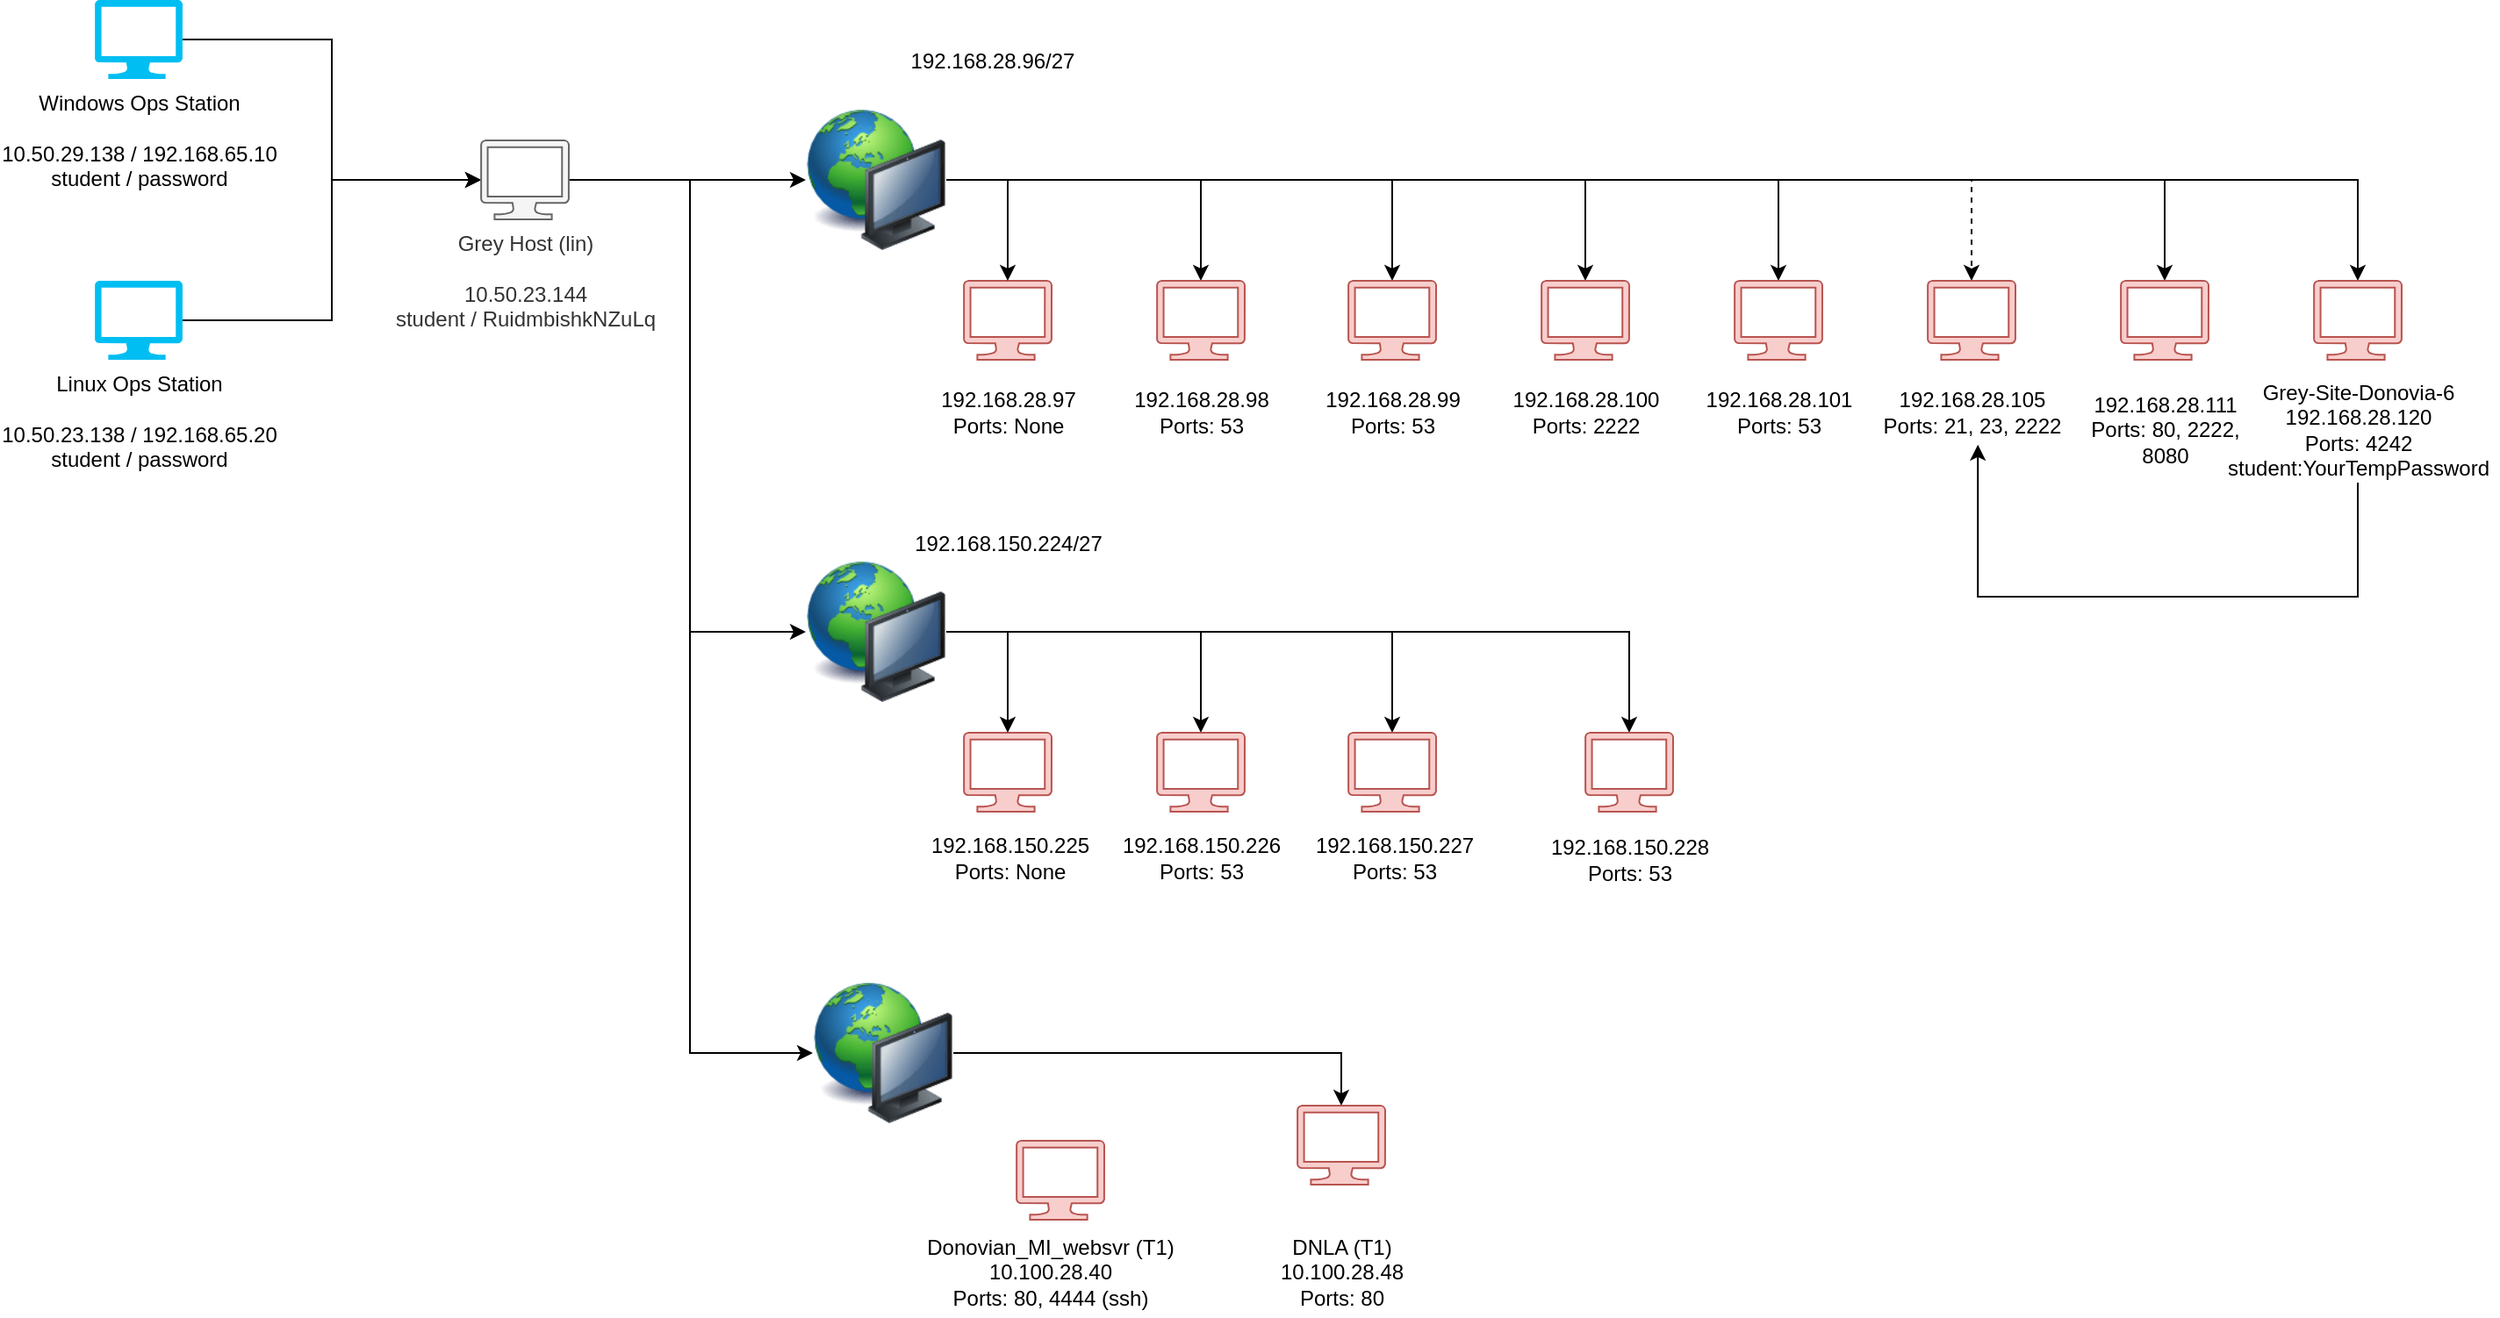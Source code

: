 <mxfile version="17.1.1" type="github">
  <diagram id="FVTB6eCvjAsudvaujAqm" name="Page-1">
    <mxGraphModel dx="1283" dy="687" grid="1" gridSize="10" guides="1" tooltips="1" connect="1" arrows="1" fold="1" page="1" pageScale="1" pageWidth="1100" pageHeight="850" math="0" shadow="0">
      <root>
        <mxCell id="0" />
        <mxCell id="1" parent="0" />
        <mxCell id="izwD1ermn6o2qZZVHTIV-5" style="edgeStyle=orthogonalEdgeStyle;rounded=0;orthogonalLoop=1;jettySize=auto;html=1;entryX=0;entryY=0.5;entryDx=0;entryDy=0;entryPerimeter=0;" parent="1" source="izwD1ermn6o2qZZVHTIV-1" target="izwD1ermn6o2qZZVHTIV-3" edge="1">
          <mxGeometry relative="1" as="geometry" />
        </mxCell>
        <mxCell id="izwD1ermn6o2qZZVHTIV-1" value="Linux Ops Station&lt;br&gt;&lt;br&gt;10.50.23.138 / 192.168.65.20&lt;br&gt;student / password" style="verticalLabelPosition=bottom;html=1;verticalAlign=top;align=center;strokeColor=none;fillColor=#00BEF2;shape=mxgraph.azure.computer;pointerEvents=1;" parent="1" vertex="1">
          <mxGeometry x="61" y="200" width="50" height="45" as="geometry" />
        </mxCell>
        <mxCell id="izwD1ermn6o2qZZVHTIV-4" style="edgeStyle=orthogonalEdgeStyle;rounded=0;orthogonalLoop=1;jettySize=auto;html=1;entryX=0;entryY=0.5;entryDx=0;entryDy=0;entryPerimeter=0;" parent="1" source="izwD1ermn6o2qZZVHTIV-2" target="izwD1ermn6o2qZZVHTIV-3" edge="1">
          <mxGeometry relative="1" as="geometry" />
        </mxCell>
        <mxCell id="izwD1ermn6o2qZZVHTIV-2" value="Windows Ops Station&lt;br&gt;&lt;br&gt;10.50.29.138 / 192.168.65.10&lt;br&gt;student / password" style="verticalLabelPosition=bottom;html=1;verticalAlign=top;align=center;strokeColor=none;fillColor=#00BEF2;shape=mxgraph.azure.computer;pointerEvents=1;" parent="1" vertex="1">
          <mxGeometry x="61" y="40" width="50" height="45" as="geometry" />
        </mxCell>
        <mxCell id="izwD1ermn6o2qZZVHTIV-11" style="edgeStyle=orthogonalEdgeStyle;rounded=0;orthogonalLoop=1;jettySize=auto;html=1;entryX=0;entryY=0.5;entryDx=0;entryDy=0;" parent="1" source="izwD1ermn6o2qZZVHTIV-3" target="izwD1ermn6o2qZZVHTIV-7" edge="1">
          <mxGeometry relative="1" as="geometry" />
        </mxCell>
        <mxCell id="izwD1ermn6o2qZZVHTIV-21" style="edgeStyle=orthogonalEdgeStyle;rounded=0;orthogonalLoop=1;jettySize=auto;html=1;entryX=0;entryY=0.5;entryDx=0;entryDy=0;" parent="1" source="izwD1ermn6o2qZZVHTIV-3" target="izwD1ermn6o2qZZVHTIV-17" edge="1">
          <mxGeometry relative="1" as="geometry">
            <Array as="points">
              <mxPoint x="400" y="143" />
              <mxPoint x="400" y="400" />
            </Array>
          </mxGeometry>
        </mxCell>
        <mxCell id="a8j4Nl5_mCWLMUD-GGag-40" style="edgeStyle=orthogonalEdgeStyle;rounded=0;orthogonalLoop=1;jettySize=auto;html=1;exitX=1;exitY=0.5;exitDx=0;exitDy=0;exitPerimeter=0;entryX=0;entryY=0.5;entryDx=0;entryDy=0;" parent="1" source="izwD1ermn6o2qZZVHTIV-3" target="a8j4Nl5_mCWLMUD-GGag-39" edge="1">
          <mxGeometry relative="1" as="geometry">
            <Array as="points">
              <mxPoint x="400" y="143" />
              <mxPoint x="400" y="640" />
            </Array>
          </mxGeometry>
        </mxCell>
        <mxCell id="izwD1ermn6o2qZZVHTIV-3" value="Grey Host (lin)&lt;br&gt;&lt;br&gt;10.50.23.144&lt;br&gt;student / RuidmbishkNZuLq" style="verticalLabelPosition=bottom;html=1;verticalAlign=top;align=center;strokeColor=#666666;fillColor=#f5f5f5;shape=mxgraph.azure.computer;pointerEvents=1;fontColor=#333333;" parent="1" vertex="1">
          <mxGeometry x="281" y="120" width="50" height="45" as="geometry" />
        </mxCell>
        <mxCell id="izwD1ermn6o2qZZVHTIV-6" value="" style="verticalLabelPosition=bottom;html=1;verticalAlign=top;align=center;strokeColor=#b85450;fillColor=#f8cecc;shape=mxgraph.azure.computer;pointerEvents=1;" parent="1" vertex="1">
          <mxGeometry x="556" y="200" width="50" height="45" as="geometry" />
        </mxCell>
        <mxCell id="izwD1ermn6o2qZZVHTIV-22" style="edgeStyle=orthogonalEdgeStyle;rounded=0;orthogonalLoop=1;jettySize=auto;html=1;entryX=0.5;entryY=0;entryDx=0;entryDy=0;entryPerimeter=0;" parent="1" source="izwD1ermn6o2qZZVHTIV-7" target="izwD1ermn6o2qZZVHTIV-6" edge="1">
          <mxGeometry relative="1" as="geometry" />
        </mxCell>
        <mxCell id="izwD1ermn6o2qZZVHTIV-23" style="edgeStyle=orthogonalEdgeStyle;rounded=0;orthogonalLoop=1;jettySize=auto;html=1;" parent="1" source="izwD1ermn6o2qZZVHTIV-7" target="izwD1ermn6o2qZZVHTIV-10" edge="1">
          <mxGeometry relative="1" as="geometry" />
        </mxCell>
        <mxCell id="izwD1ermn6o2qZZVHTIV-24" style="edgeStyle=orthogonalEdgeStyle;rounded=0;orthogonalLoop=1;jettySize=auto;html=1;" parent="1" source="izwD1ermn6o2qZZVHTIV-7" target="izwD1ermn6o2qZZVHTIV-9" edge="1">
          <mxGeometry relative="1" as="geometry" />
        </mxCell>
        <mxCell id="izwD1ermn6o2qZZVHTIV-25" style="edgeStyle=orthogonalEdgeStyle;rounded=0;orthogonalLoop=1;jettySize=auto;html=1;" parent="1" source="izwD1ermn6o2qZZVHTIV-7" target="izwD1ermn6o2qZZVHTIV-8" edge="1">
          <mxGeometry relative="1" as="geometry" />
        </mxCell>
        <mxCell id="a8j4Nl5_mCWLMUD-GGag-21" style="edgeStyle=orthogonalEdgeStyle;rounded=0;orthogonalLoop=1;jettySize=auto;html=1;exitX=1;exitY=0.5;exitDx=0;exitDy=0;entryX=0.5;entryY=0;entryDx=0;entryDy=0;entryPerimeter=0;" parent="1" source="izwD1ermn6o2qZZVHTIV-7" target="a8j4Nl5_mCWLMUD-GGag-15" edge="1">
          <mxGeometry relative="1" as="geometry" />
        </mxCell>
        <mxCell id="a8j4Nl5_mCWLMUD-GGag-22" style="edgeStyle=orthogonalEdgeStyle;rounded=0;orthogonalLoop=1;jettySize=auto;html=1;exitX=1;exitY=0.5;exitDx=0;exitDy=0;entryX=0.5;entryY=0;entryDx=0;entryDy=0;entryPerimeter=0;dashed=1;" parent="1" source="izwD1ermn6o2qZZVHTIV-7" target="a8j4Nl5_mCWLMUD-GGag-17" edge="1">
          <mxGeometry relative="1" as="geometry" />
        </mxCell>
        <mxCell id="a8j4Nl5_mCWLMUD-GGag-32" style="edgeStyle=orthogonalEdgeStyle;rounded=0;orthogonalLoop=1;jettySize=auto;html=1;exitX=1;exitY=0.5;exitDx=0;exitDy=0;entryX=0.5;entryY=0;entryDx=0;entryDy=0;entryPerimeter=0;" parent="1" source="izwD1ermn6o2qZZVHTIV-7" target="a8j4Nl5_mCWLMUD-GGag-27" edge="1">
          <mxGeometry relative="1" as="geometry" />
        </mxCell>
        <mxCell id="a8j4Nl5_mCWLMUD-GGag-33" style="edgeStyle=orthogonalEdgeStyle;rounded=0;orthogonalLoop=1;jettySize=auto;html=1;exitX=1;exitY=0.5;exitDx=0;exitDy=0;entryX=0.5;entryY=0;entryDx=0;entryDy=0;entryPerimeter=0;" parent="1" source="izwD1ermn6o2qZZVHTIV-7" target="a8j4Nl5_mCWLMUD-GGag-29" edge="1">
          <mxGeometry relative="1" as="geometry" />
        </mxCell>
        <mxCell id="izwD1ermn6o2qZZVHTIV-7" value="" style="image;html=1;image=img/lib/clip_art/computers/Network_128x128.png;fillColor=#f8cecc;strokeColor=#b85450;" parent="1" vertex="1">
          <mxGeometry x="466" y="102.5" width="80" height="80" as="geometry" />
        </mxCell>
        <mxCell id="izwD1ermn6o2qZZVHTIV-8" value="" style="verticalLabelPosition=bottom;html=1;verticalAlign=top;align=center;strokeColor=#b85450;fillColor=#f8cecc;shape=mxgraph.azure.computer;pointerEvents=1;" parent="1" vertex="1">
          <mxGeometry x="885" y="200" width="50" height="45" as="geometry" />
        </mxCell>
        <mxCell id="izwD1ermn6o2qZZVHTIV-9" value="" style="verticalLabelPosition=bottom;html=1;verticalAlign=top;align=center;strokeColor=#b85450;fillColor=#f8cecc;shape=mxgraph.azure.computer;pointerEvents=1;" parent="1" vertex="1">
          <mxGeometry x="775" y="200" width="50" height="45" as="geometry" />
        </mxCell>
        <mxCell id="izwD1ermn6o2qZZVHTIV-10" value="" style="verticalLabelPosition=bottom;html=1;verticalAlign=top;align=center;strokeColor=#b85450;fillColor=#f8cecc;shape=mxgraph.azure.computer;pointerEvents=1;" parent="1" vertex="1">
          <mxGeometry x="666" y="200" width="50" height="45" as="geometry" />
        </mxCell>
        <mxCell id="izwD1ermn6o2qZZVHTIV-16" value="" style="verticalLabelPosition=bottom;html=1;verticalAlign=top;align=center;strokeColor=#b85450;fillColor=#f8cecc;shape=mxgraph.azure.computer;pointerEvents=1;" parent="1" vertex="1">
          <mxGeometry x="556" y="457.5" width="50" height="45" as="geometry" />
        </mxCell>
        <mxCell id="izwD1ermn6o2qZZVHTIV-26" style="edgeStyle=orthogonalEdgeStyle;rounded=0;orthogonalLoop=1;jettySize=auto;html=1;" parent="1" source="izwD1ermn6o2qZZVHTIV-17" target="izwD1ermn6o2qZZVHTIV-16" edge="1">
          <mxGeometry relative="1" as="geometry" />
        </mxCell>
        <mxCell id="izwD1ermn6o2qZZVHTIV-27" style="edgeStyle=orthogonalEdgeStyle;rounded=0;orthogonalLoop=1;jettySize=auto;html=1;" parent="1" source="izwD1ermn6o2qZZVHTIV-17" target="izwD1ermn6o2qZZVHTIV-20" edge="1">
          <mxGeometry relative="1" as="geometry" />
        </mxCell>
        <mxCell id="izwD1ermn6o2qZZVHTIV-29" style="edgeStyle=orthogonalEdgeStyle;rounded=0;orthogonalLoop=1;jettySize=auto;html=1;entryX=0.5;entryY=0;entryDx=0;entryDy=0;entryPerimeter=0;" parent="1" source="izwD1ermn6o2qZZVHTIV-17" target="izwD1ermn6o2qZZVHTIV-19" edge="1">
          <mxGeometry relative="1" as="geometry" />
        </mxCell>
        <mxCell id="izwD1ermn6o2qZZVHTIV-30" style="edgeStyle=orthogonalEdgeStyle;rounded=0;orthogonalLoop=1;jettySize=auto;html=1;entryX=0.5;entryY=0;entryDx=0;entryDy=0;entryPerimeter=0;" parent="1" source="izwD1ermn6o2qZZVHTIV-17" target="izwD1ermn6o2qZZVHTIV-18" edge="1">
          <mxGeometry relative="1" as="geometry" />
        </mxCell>
        <mxCell id="izwD1ermn6o2qZZVHTIV-17" value="" style="image;html=1;image=img/lib/clip_art/computers/Network_128x128.png;fillColor=#f8cecc;strokeColor=#b85450;" parent="1" vertex="1">
          <mxGeometry x="466" y="360" width="80" height="80" as="geometry" />
        </mxCell>
        <mxCell id="izwD1ermn6o2qZZVHTIV-18" value="" style="verticalLabelPosition=bottom;html=1;verticalAlign=top;align=center;strokeColor=#b85450;fillColor=#f8cecc;shape=mxgraph.azure.computer;pointerEvents=1;" parent="1" vertex="1">
          <mxGeometry x="910" y="457.5" width="50" height="45" as="geometry" />
        </mxCell>
        <mxCell id="izwD1ermn6o2qZZVHTIV-19" value="" style="verticalLabelPosition=bottom;html=1;verticalAlign=top;align=center;strokeColor=#b85450;fillColor=#f8cecc;shape=mxgraph.azure.computer;pointerEvents=1;" parent="1" vertex="1">
          <mxGeometry x="775" y="457.5" width="50" height="45" as="geometry" />
        </mxCell>
        <mxCell id="izwD1ermn6o2qZZVHTIV-20" value="" style="verticalLabelPosition=bottom;html=1;verticalAlign=top;align=center;strokeColor=#b85450;fillColor=#f8cecc;shape=mxgraph.azure.computer;pointerEvents=1;" parent="1" vertex="1">
          <mxGeometry x="666" y="457.5" width="50" height="45" as="geometry" />
        </mxCell>
        <mxCell id="a8j4Nl5_mCWLMUD-GGag-2" value="192.168.28.100&lt;br&gt;Ports: 2222" style="text;html=1;align=center;verticalAlign=middle;resizable=0;points=[];autosize=1;strokeColor=none;fillColor=none;" parent="1" vertex="1">
          <mxGeometry x="860" y="260" width="100" height="30" as="geometry" />
        </mxCell>
        <mxCell id="a8j4Nl5_mCWLMUD-GGag-3" value="192.168.28.96/27" style="text;html=1;align=center;verticalAlign=middle;resizable=0;points=[];autosize=1;strokeColor=none;fillColor=none;" parent="1" vertex="1">
          <mxGeometry x="517" y="65" width="110" height="20" as="geometry" />
        </mxCell>
        <mxCell id="a8j4Nl5_mCWLMUD-GGag-4" value="192.168.28.97&lt;br&gt;Ports: None" style="text;html=1;align=center;verticalAlign=middle;resizable=0;points=[];autosize=1;strokeColor=none;fillColor=none;" parent="1" vertex="1">
          <mxGeometry x="536" y="260" width="90" height="30" as="geometry" />
        </mxCell>
        <mxCell id="a8j4Nl5_mCWLMUD-GGag-5" value="192.168.28.98&lt;br&gt;Ports: 53" style="text;html=1;align=center;verticalAlign=middle;resizable=0;points=[];autosize=1;strokeColor=none;fillColor=none;" parent="1" vertex="1">
          <mxGeometry x="646" y="260" width="90" height="30" as="geometry" />
        </mxCell>
        <mxCell id="a8j4Nl5_mCWLMUD-GGag-7" value="192.168.28.99&lt;br&gt;Ports: 53" style="text;html=1;align=center;verticalAlign=middle;resizable=0;points=[];autosize=1;strokeColor=none;fillColor=none;" parent="1" vertex="1">
          <mxGeometry x="755" y="260" width="90" height="30" as="geometry" />
        </mxCell>
        <mxCell id="a8j4Nl5_mCWLMUD-GGag-8" value="192.168.28.105&lt;br&gt;Ports: 21, 23, 2222" style="text;html=1;align=center;verticalAlign=middle;resizable=0;points=[];autosize=1;strokeColor=none;fillColor=none;" parent="1" vertex="1">
          <mxGeometry x="1070" y="260" width="120" height="30" as="geometry" />
        </mxCell>
        <mxCell id="a8j4Nl5_mCWLMUD-GGag-15" value="" style="verticalLabelPosition=bottom;html=1;verticalAlign=top;align=center;strokeColor=#b85450;fillColor=#f8cecc;shape=mxgraph.azure.computer;pointerEvents=1;" parent="1" vertex="1">
          <mxGeometry x="995" y="200" width="50" height="45" as="geometry" />
        </mxCell>
        <mxCell id="a8j4Nl5_mCWLMUD-GGag-16" value="192.168.28.101&lt;br&gt;Ports: 53" style="text;html=1;align=center;verticalAlign=middle;resizable=0;points=[];autosize=1;strokeColor=none;fillColor=none;" parent="1" vertex="1">
          <mxGeometry x="970" y="260" width="100" height="30" as="geometry" />
        </mxCell>
        <mxCell id="a8j4Nl5_mCWLMUD-GGag-17" value="" style="verticalLabelPosition=bottom;html=1;verticalAlign=top;align=center;strokeColor=#b85450;fillColor=#f8cecc;shape=mxgraph.azure.computer;pointerEvents=1;" parent="1" vertex="1">
          <mxGeometry x="1105" y="200" width="50" height="45" as="geometry" />
        </mxCell>
        <mxCell id="a8j4Nl5_mCWLMUD-GGag-27" value="" style="verticalLabelPosition=bottom;html=1;verticalAlign=top;align=center;strokeColor=#b85450;fillColor=#f8cecc;shape=mxgraph.azure.computer;pointerEvents=1;" parent="1" vertex="1">
          <mxGeometry x="1215" y="200" width="50" height="45" as="geometry" />
        </mxCell>
        <mxCell id="a8j4Nl5_mCWLMUD-GGag-28" value="192.168.28.111&lt;br&gt;Ports: 80, 2222,&lt;br&gt;8080" style="text;html=1;align=center;verticalAlign=middle;resizable=0;points=[];autosize=1;strokeColor=none;fillColor=none;" parent="1" vertex="1">
          <mxGeometry x="1190" y="260" width="100" height="50" as="geometry" />
        </mxCell>
        <mxCell id="a8j4Nl5_mCWLMUD-GGag-29" value="" style="verticalLabelPosition=bottom;html=1;verticalAlign=top;align=center;strokeColor=#b85450;fillColor=#f8cecc;shape=mxgraph.azure.computer;pointerEvents=1;" parent="1" vertex="1">
          <mxGeometry x="1325" y="200" width="50" height="45" as="geometry" />
        </mxCell>
        <mxCell id="3g2P0krdNDipfxDaKVIT-1" style="edgeStyle=orthogonalEdgeStyle;rounded=0;orthogonalLoop=1;jettySize=auto;html=1;entryX=0.53;entryY=1.113;entryDx=0;entryDy=0;entryPerimeter=0;" edge="1" parent="1" source="a8j4Nl5_mCWLMUD-GGag-30" target="a8j4Nl5_mCWLMUD-GGag-8">
          <mxGeometry relative="1" as="geometry">
            <Array as="points">
              <mxPoint x="1350" y="380" />
              <mxPoint x="1134" y="380" />
            </Array>
          </mxGeometry>
        </mxCell>
        <mxCell id="a8j4Nl5_mCWLMUD-GGag-30" value="Grey-Site-Donovia-6&lt;br&gt;192.168.28.120&lt;br&gt;Ports: 4242&lt;br&gt;student:YourTempPassword" style="text;html=1;align=center;verticalAlign=middle;resizable=0;points=[];autosize=1;strokeColor=none;fillColor=none;" parent="1" vertex="1">
          <mxGeometry x="1270" y="255" width="160" height="60" as="geometry" />
        </mxCell>
        <mxCell id="a8j4Nl5_mCWLMUD-GGag-34" value="192.168.150.225&lt;br&gt;Ports: None" style="text;html=1;align=center;verticalAlign=middle;resizable=0;points=[];autosize=1;strokeColor=none;fillColor=none;" parent="1" vertex="1">
          <mxGeometry x="527" y="514" width="110" height="30" as="geometry" />
        </mxCell>
        <mxCell id="a8j4Nl5_mCWLMUD-GGag-35" value="192.168.150.226&lt;br&gt;Ports: 53" style="text;html=1;align=center;verticalAlign=middle;resizable=0;points=[];autosize=1;strokeColor=none;fillColor=none;" parent="1" vertex="1">
          <mxGeometry x="636" y="514" width="110" height="30" as="geometry" />
        </mxCell>
        <mxCell id="a8j4Nl5_mCWLMUD-GGag-36" value="192.168.150.227&lt;br&gt;Ports: 53" style="text;html=1;align=center;verticalAlign=middle;resizable=0;points=[];autosize=1;strokeColor=none;fillColor=none;" parent="1" vertex="1">
          <mxGeometry x="746" y="514" width="110" height="30" as="geometry" />
        </mxCell>
        <mxCell id="a8j4Nl5_mCWLMUD-GGag-37" value="192.168.150.228&lt;br&gt;Ports: 53" style="text;html=1;align=center;verticalAlign=middle;resizable=0;points=[];autosize=1;strokeColor=none;fillColor=none;" parent="1" vertex="1">
          <mxGeometry x="880" y="515" width="110" height="30" as="geometry" />
        </mxCell>
        <mxCell id="a8j4Nl5_mCWLMUD-GGag-38" value="192.168.150.224/27" style="text;html=1;align=center;verticalAlign=middle;resizable=0;points=[];autosize=1;strokeColor=none;fillColor=none;" parent="1" vertex="1">
          <mxGeometry x="521" y="340" width="120" height="20" as="geometry" />
        </mxCell>
        <mxCell id="a8j4Nl5_mCWLMUD-GGag-42" style="edgeStyle=orthogonalEdgeStyle;rounded=0;orthogonalLoop=1;jettySize=auto;html=1;exitX=1;exitY=0.5;exitDx=0;exitDy=0;entryX=0.5;entryY=0;entryDx=0;entryDy=0;entryPerimeter=0;" parent="1" source="a8j4Nl5_mCWLMUD-GGag-39" target="a8j4Nl5_mCWLMUD-GGag-41" edge="1">
          <mxGeometry relative="1" as="geometry" />
        </mxCell>
        <mxCell id="a8j4Nl5_mCWLMUD-GGag-39" value="" style="image;html=1;image=img/lib/clip_art/computers/Network_128x128.png;fillColor=#f8cecc;strokeColor=#b85450;" parent="1" vertex="1">
          <mxGeometry x="470" y="600" width="80" height="80" as="geometry" />
        </mxCell>
        <mxCell id="a8j4Nl5_mCWLMUD-GGag-41" value="" style="verticalLabelPosition=bottom;html=1;verticalAlign=top;align=center;strokeColor=#b85450;fillColor=#f8cecc;shape=mxgraph.azure.computer;pointerEvents=1;" parent="1" vertex="1">
          <mxGeometry x="746" y="670" width="50" height="45" as="geometry" />
        </mxCell>
        <mxCell id="a8j4Nl5_mCWLMUD-GGag-43" value="&lt;div&gt;Donovian_MI_websvr (T1)&lt;/div&gt;10.100.28.40&lt;br&gt;Ports: 80, 4444 (ssh)" style="text;html=1;align=center;verticalAlign=middle;resizable=0;points=[];autosize=1;strokeColor=none;fillColor=none;" parent="1" vertex="1">
          <mxGeometry x="525" y="740" width="160" height="50" as="geometry" />
        </mxCell>
        <mxCell id="a8j4Nl5_mCWLMUD-GGag-44" value="" style="verticalLabelPosition=bottom;html=1;verticalAlign=top;align=center;strokeColor=#b85450;fillColor=#f8cecc;shape=mxgraph.azure.computer;pointerEvents=1;" parent="1" vertex="1">
          <mxGeometry x="586" y="690" width="50" height="45" as="geometry" />
        </mxCell>
        <mxCell id="a8j4Nl5_mCWLMUD-GGag-45" value="&lt;div&gt;DNLA (T1)&lt;/div&gt;10.100.28.48&lt;br&gt;Ports: 80" style="text;html=1;align=center;verticalAlign=middle;resizable=0;points=[];autosize=1;strokeColor=none;fillColor=none;" parent="1" vertex="1">
          <mxGeometry x="726" y="740" width="90" height="50" as="geometry" />
        </mxCell>
      </root>
    </mxGraphModel>
  </diagram>
</mxfile>
